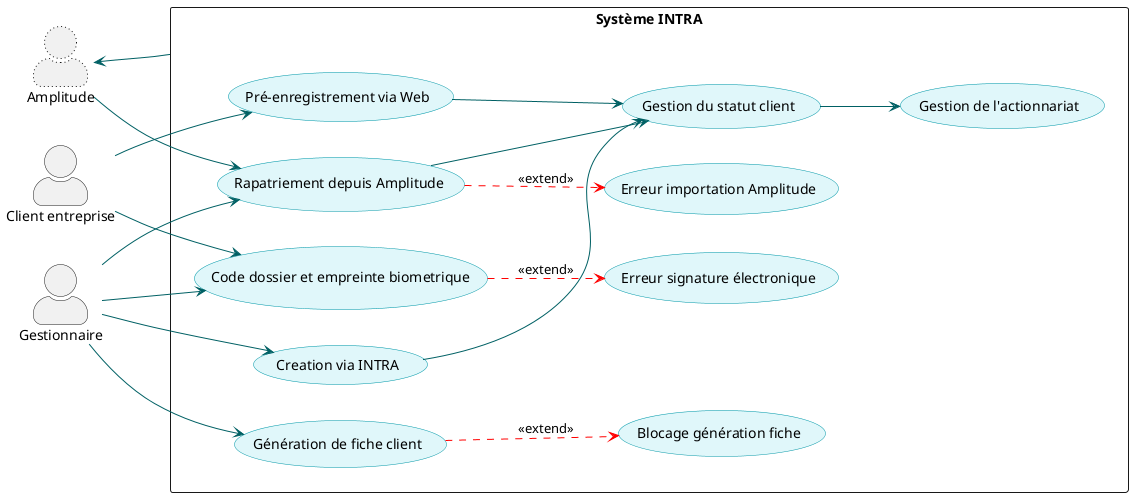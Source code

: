 @startuml SouscriptionCompteEntreprise
skinparam actorStyle awesome
skinparam usecase {
    BackgroundColor #E0F7FA
    BorderColor #0097A7
    ArrowColor #006064
}
skinparam packageStyle rectangle
left to right direction

' Acteurs principaux (à gauche)
actor "Client entreprise" as Client
actor "Gestionnaire" as Gestionnaire

' Système central
package "Système INTRA" as INTRA {
    usecase "Pré-enregistrement via Web" as UC1
    usecase "Creation via INTRA" as UC2
    usecase "Rapatriement depuis Amplitude" as UC3
    usecase "Génération de fiche client" as UC4
    usecase "Code dossier et empreinte biometrique" as UC5
    usecase "Gestion du statut client" as UC6
    usecase "Gestion de l'actionnariat" as UC7

    ' Cas d'utilisation pour les extensions (erreurs/alternatifs)
    usecase "Erreur importation Amplitude" as UC3_ERR
    usecase "Blocage génération fiche" as UC4_ERR
    usecase "Erreur signature électronique" as UC5_ERR
}

' Système externe (à droite)
actor "Amplitude" as Amplitude #line.dotted

' Relations acteurs-cas d’utilisation
Client --> UC1
Client --> UC5
Gestionnaire --> UC2
Gestionnaire --> UC3
Gestionnaire --> UC4
Gestionnaire --> UC5

' Système INTRA relations internes
UC1 --> UC6
UC2 --> UC6
UC3 --> UC6
UC6 --> UC7

' Amplitude à droite du package INTRA
INTRA -right-> Amplitude
Amplitude --> UC3

' Extensions pour scénarios alternatifs (liens entre cas d'utilisation)
UC3 .[#red].> UC3_ERR : <<extend>>
UC4 .[#red].> UC4_ERR : <<extend>>
UC5 .[#red].> UC5_ERR : <<extend>>

@enduml